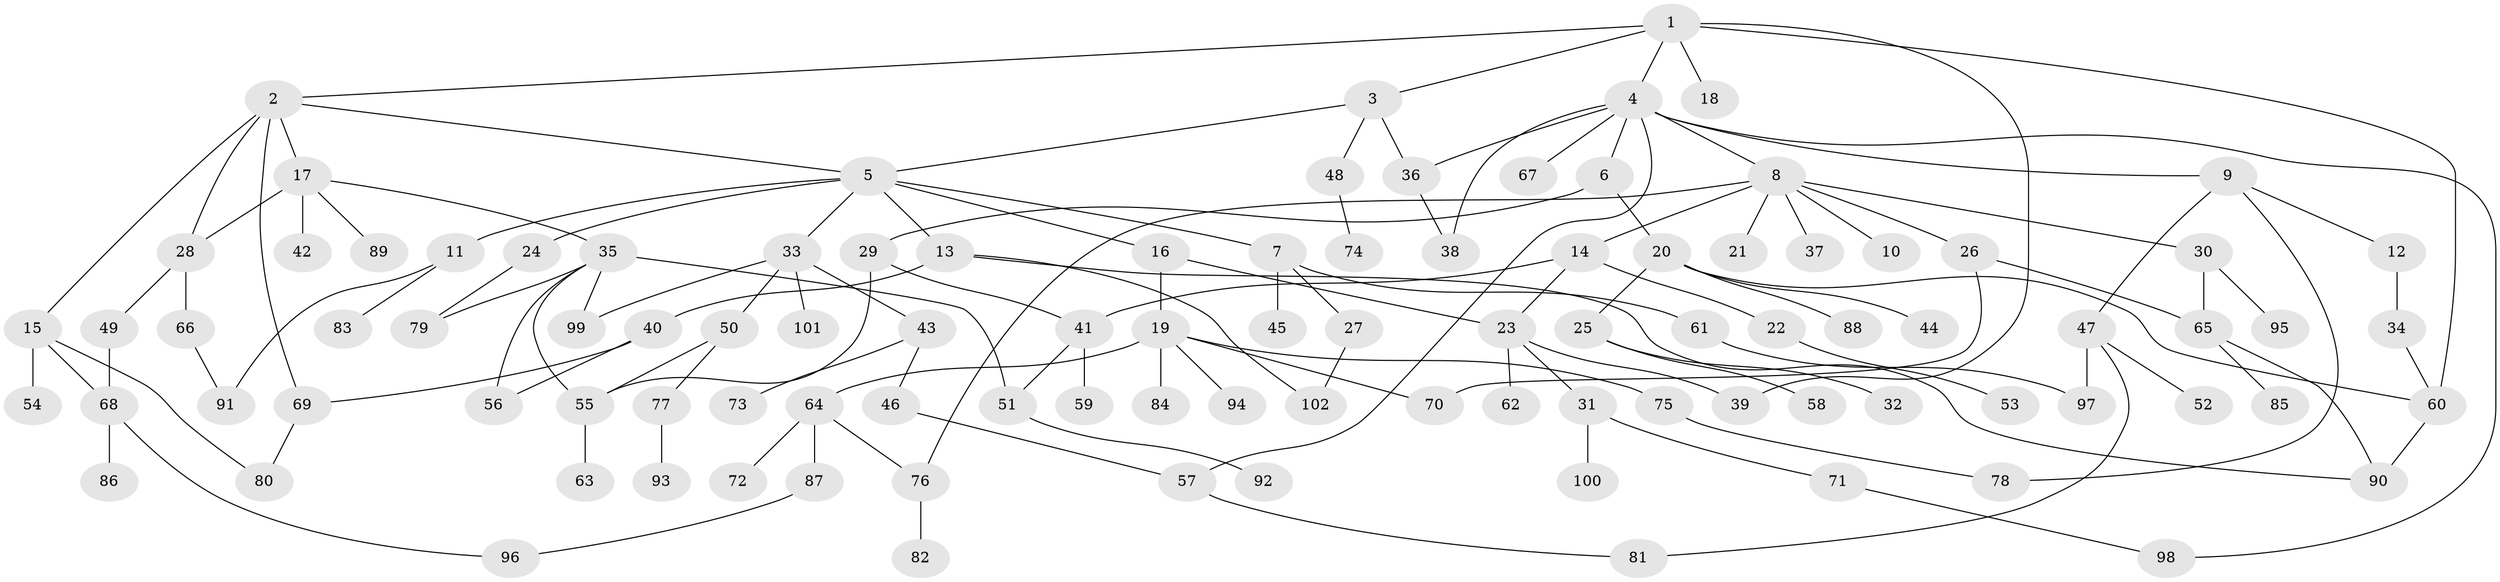 // coarse degree distribution, {4: 0.24390243902439024, 6: 0.12195121951219512, 1: 0.14634146341463414, 2: 0.21951219512195122, 3: 0.24390243902439024, 8: 0.024390243902439025}
// Generated by graph-tools (version 1.1) at 2025/36/03/04/25 23:36:14]
// undirected, 102 vertices, 132 edges
graph export_dot {
  node [color=gray90,style=filled];
  1;
  2;
  3;
  4;
  5;
  6;
  7;
  8;
  9;
  10;
  11;
  12;
  13;
  14;
  15;
  16;
  17;
  18;
  19;
  20;
  21;
  22;
  23;
  24;
  25;
  26;
  27;
  28;
  29;
  30;
  31;
  32;
  33;
  34;
  35;
  36;
  37;
  38;
  39;
  40;
  41;
  42;
  43;
  44;
  45;
  46;
  47;
  48;
  49;
  50;
  51;
  52;
  53;
  54;
  55;
  56;
  57;
  58;
  59;
  60;
  61;
  62;
  63;
  64;
  65;
  66;
  67;
  68;
  69;
  70;
  71;
  72;
  73;
  74;
  75;
  76;
  77;
  78;
  79;
  80;
  81;
  82;
  83;
  84;
  85;
  86;
  87;
  88;
  89;
  90;
  91;
  92;
  93;
  94;
  95;
  96;
  97;
  98;
  99;
  100;
  101;
  102;
  1 -- 2;
  1 -- 3;
  1 -- 4;
  1 -- 18;
  1 -- 39;
  1 -- 60;
  2 -- 5;
  2 -- 15;
  2 -- 17;
  2 -- 69;
  2 -- 28;
  3 -- 36;
  3 -- 48;
  3 -- 5;
  4 -- 6;
  4 -- 8;
  4 -- 9;
  4 -- 67;
  4 -- 98;
  4 -- 57;
  4 -- 36;
  4 -- 38;
  5 -- 7;
  5 -- 11;
  5 -- 13;
  5 -- 16;
  5 -- 24;
  5 -- 33;
  6 -- 20;
  6 -- 29;
  7 -- 27;
  7 -- 45;
  7 -- 61;
  8 -- 10;
  8 -- 14;
  8 -- 21;
  8 -- 26;
  8 -- 30;
  8 -- 37;
  8 -- 76;
  9 -- 12;
  9 -- 47;
  9 -- 78;
  11 -- 83;
  11 -- 91;
  12 -- 34;
  13 -- 40;
  13 -- 90;
  13 -- 102;
  14 -- 22;
  14 -- 23;
  14 -- 41;
  15 -- 54;
  15 -- 68;
  15 -- 80;
  16 -- 19;
  16 -- 23;
  17 -- 28;
  17 -- 35;
  17 -- 42;
  17 -- 89;
  19 -- 64;
  19 -- 70;
  19 -- 75;
  19 -- 84;
  19 -- 94;
  20 -- 25;
  20 -- 44;
  20 -- 88;
  20 -- 60;
  22 -- 53;
  23 -- 31;
  23 -- 62;
  23 -- 39;
  24 -- 79;
  25 -- 32;
  25 -- 58;
  26 -- 65;
  26 -- 70;
  27 -- 102;
  28 -- 49;
  28 -- 66;
  29 -- 41;
  29 -- 55;
  30 -- 95;
  30 -- 65;
  31 -- 71;
  31 -- 100;
  33 -- 43;
  33 -- 50;
  33 -- 101;
  33 -- 99;
  34 -- 60;
  35 -- 99;
  35 -- 79;
  35 -- 55;
  35 -- 56;
  35 -- 51;
  36 -- 38;
  40 -- 56;
  40 -- 69;
  41 -- 51;
  41 -- 59;
  43 -- 46;
  43 -- 73;
  46 -- 57;
  47 -- 52;
  47 -- 81;
  47 -- 97;
  48 -- 74;
  49 -- 68;
  50 -- 55;
  50 -- 77;
  51 -- 92;
  55 -- 63;
  57 -- 81;
  60 -- 90;
  61 -- 97;
  64 -- 72;
  64 -- 87;
  64 -- 76;
  65 -- 85;
  65 -- 90;
  66 -- 91;
  68 -- 86;
  68 -- 96;
  69 -- 80;
  71 -- 98;
  75 -- 78;
  76 -- 82;
  77 -- 93;
  87 -- 96;
}
